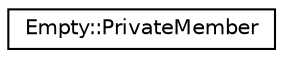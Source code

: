 digraph "Graphical Class Hierarchy"
{
 // INTERACTIVE_SVG=YES
  edge [fontname="Helvetica",fontsize="10",labelfontname="Helvetica",labelfontsize="10"];
  node [fontname="Helvetica",fontsize="10",shape=record];
  rankdir="LR";
  Node1 [label="Empty::PrivateMember",height=0.2,width=0.4,color="black", fillcolor="white", style="filled",URL="$classEmpty_1_1PrivateMember.html"];
}
